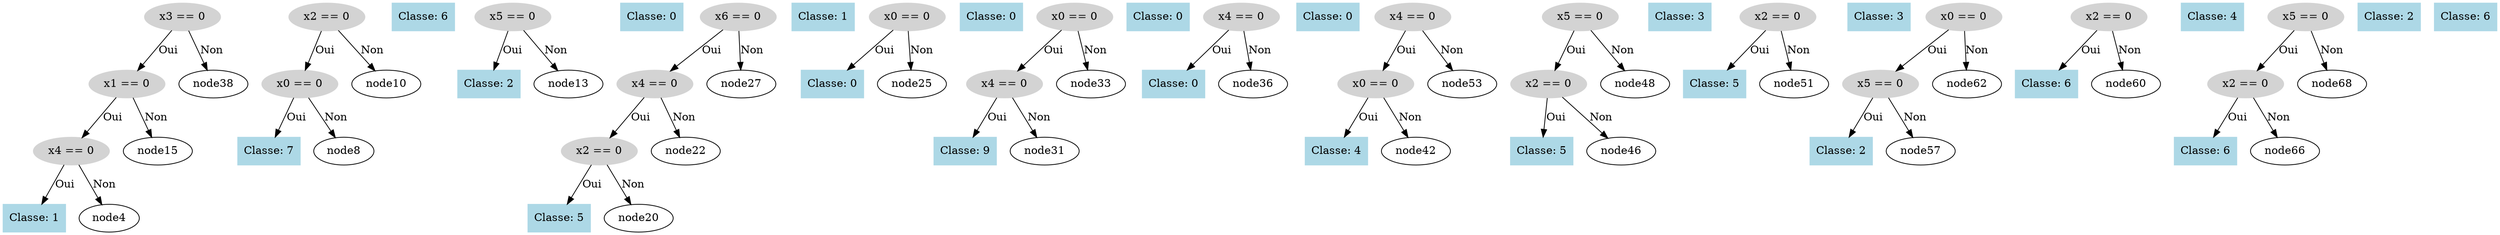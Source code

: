 digraph DecisionTree {
  node0 [label="x3 == 0", shape=ellipse, style=filled, color=lightgray];
  node0 -> node1 [label="Oui"];
  node1 [label="x1 == 0", shape=ellipse, style=filled, color=lightgray];
  node1 -> node2 [label="Oui"];
  node2 [label="x4 == 0", shape=ellipse, style=filled, color=lightgray];
  node2 -> node3 [label="Oui"];
  node3 [label="Classe: 1", shape=box, style=filled, color=lightblue];
  node2 -> node4 [label="Non"];
  node5 [label="x2 == 0", shape=ellipse, style=filled, color=lightgray];
  node5 -> node6 [label="Oui"];
  node6 [label="x0 == 0", shape=ellipse, style=filled, color=lightgray];
  node6 -> node7 [label="Oui"];
  node7 [label="Classe: 7", shape=box, style=filled, color=lightblue];
  node6 -> node8 [label="Non"];
  node9 [label="Classe: 6", shape=box, style=filled, color=lightblue];
  node5 -> node10 [label="Non"];
  node11 [label="x5 == 0", shape=ellipse, style=filled, color=lightgray];
  node11 -> node12 [label="Oui"];
  node12 [label="Classe: 2", shape=box, style=filled, color=lightblue];
  node11 -> node13 [label="Non"];
  node14 [label="Classe: 0", shape=box, style=filled, color=lightblue];
  node1 -> node15 [label="Non"];
  node16 [label="x6 == 0", shape=ellipse, style=filled, color=lightgray];
  node16 -> node17 [label="Oui"];
  node17 [label="x4 == 0", shape=ellipse, style=filled, color=lightgray];
  node17 -> node18 [label="Oui"];
  node18 [label="x2 == 0", shape=ellipse, style=filled, color=lightgray];
  node18 -> node19 [label="Oui"];
  node19 [label="Classe: 5", shape=box, style=filled, color=lightblue];
  node18 -> node20 [label="Non"];
  node21 [label="Classe: 1", shape=box, style=filled, color=lightblue];
  node17 -> node22 [label="Non"];
  node23 [label="x0 == 0", shape=ellipse, style=filled, color=lightgray];
  node23 -> node24 [label="Oui"];
  node24 [label="Classe: 0", shape=box, style=filled, color=lightblue];
  node23 -> node25 [label="Non"];
  node26 [label="Classe: 0", shape=box, style=filled, color=lightblue];
  node16 -> node27 [label="Non"];
  node28 [label="x0 == 0", shape=ellipse, style=filled, color=lightgray];
  node28 -> node29 [label="Oui"];
  node29 [label="x4 == 0", shape=ellipse, style=filled, color=lightgray];
  node29 -> node30 [label="Oui"];
  node30 [label="Classe: 9", shape=box, style=filled, color=lightblue];
  node29 -> node31 [label="Non"];
  node32 [label="Classe: 0", shape=box, style=filled, color=lightblue];
  node28 -> node33 [label="Non"];
  node34 [label="x4 == 0", shape=ellipse, style=filled, color=lightgray];
  node34 -> node35 [label="Oui"];
  node35 [label="Classe: 0", shape=box, style=filled, color=lightblue];
  node34 -> node36 [label="Non"];
  node37 [label="Classe: 0", shape=box, style=filled, color=lightblue];
  node0 -> node38 [label="Non"];
  node39 [label="x4 == 0", shape=ellipse, style=filled, color=lightgray];
  node39 -> node40 [label="Oui"];
  node40 [label="x0 == 0", shape=ellipse, style=filled, color=lightgray];
  node40 -> node41 [label="Oui"];
  node41 [label="Classe: 4", shape=box, style=filled, color=lightblue];
  node40 -> node42 [label="Non"];
  node43 [label="x5 == 0", shape=ellipse, style=filled, color=lightgray];
  node43 -> node44 [label="Oui"];
  node44 [label="x2 == 0", shape=ellipse, style=filled, color=lightgray];
  node44 -> node45 [label="Oui"];
  node45 [label="Classe: 5", shape=box, style=filled, color=lightblue];
  node44 -> node46 [label="Non"];
  node47 [label="Classe: 3", shape=box, style=filled, color=lightblue];
  node43 -> node48 [label="Non"];
  node49 [label="x2 == 0", shape=ellipse, style=filled, color=lightgray];
  node49 -> node50 [label="Oui"];
  node50 [label="Classe: 5", shape=box, style=filled, color=lightblue];
  node49 -> node51 [label="Non"];
  node52 [label="Classe: 3", shape=box, style=filled, color=lightblue];
  node39 -> node53 [label="Non"];
  node54 [label="x0 == 0", shape=ellipse, style=filled, color=lightgray];
  node54 -> node55 [label="Oui"];
  node55 [label="x5 == 0", shape=ellipse, style=filled, color=lightgray];
  node55 -> node56 [label="Oui"];
  node56 [label="Classe: 2", shape=box, style=filled, color=lightblue];
  node55 -> node57 [label="Non"];
  node58 [label="x2 == 0", shape=ellipse, style=filled, color=lightgray];
  node58 -> node59 [label="Oui"];
  node59 [label="Classe: 6", shape=box, style=filled, color=lightblue];
  node58 -> node60 [label="Non"];
  node61 [label="Classe: 4", shape=box, style=filled, color=lightblue];
  node54 -> node62 [label="Non"];
  node63 [label="x5 == 0", shape=ellipse, style=filled, color=lightgray];
  node63 -> node64 [label="Oui"];
  node64 [label="x2 == 0", shape=ellipse, style=filled, color=lightgray];
  node64 -> node65 [label="Oui"];
  node65 [label="Classe: 6", shape=box, style=filled, color=lightblue];
  node64 -> node66 [label="Non"];
  node67 [label="Classe: 2", shape=box, style=filled, color=lightblue];
  node63 -> node68 [label="Non"];
  node69 [label="Classe: 6", shape=box, style=filled, color=lightblue];
}
